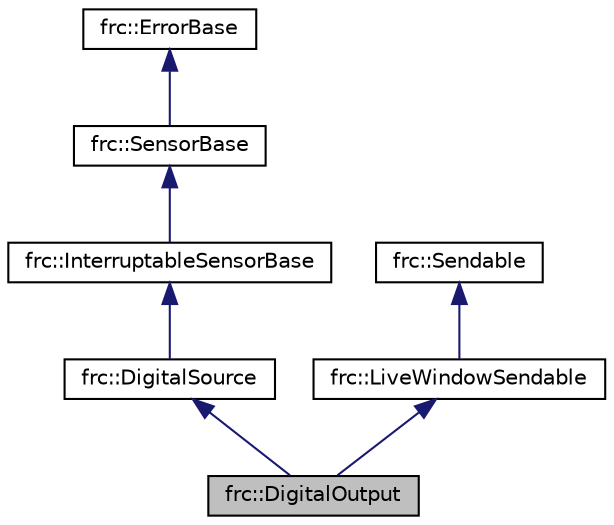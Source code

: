 digraph "frc::DigitalOutput"
{
  edge [fontname="Helvetica",fontsize="10",labelfontname="Helvetica",labelfontsize="10"];
  node [fontname="Helvetica",fontsize="10",shape=record];
  Node1 [label="frc::DigitalOutput",height=0.2,width=0.4,color="black", fillcolor="grey75", style="filled", fontcolor="black"];
  Node2 -> Node1 [dir="back",color="midnightblue",fontsize="10",style="solid",fontname="Helvetica"];
  Node2 [label="frc::DigitalSource",height=0.2,width=0.4,color="black", fillcolor="white", style="filled",URL="$classfrc_1_1DigitalSource.html",tooltip="DigitalSource Interface. "];
  Node3 -> Node2 [dir="back",color="midnightblue",fontsize="10",style="solid",fontname="Helvetica"];
  Node3 [label="frc::InterruptableSensorBase",height=0.2,width=0.4,color="black", fillcolor="white", style="filled",URL="$classfrc_1_1InterruptableSensorBase.html"];
  Node4 -> Node3 [dir="back",color="midnightblue",fontsize="10",style="solid",fontname="Helvetica"];
  Node4 [label="frc::SensorBase",height=0.2,width=0.4,color="black", fillcolor="white", style="filled",URL="$classfrc_1_1SensorBase.html",tooltip="Base class for all sensors. "];
  Node5 -> Node4 [dir="back",color="midnightblue",fontsize="10",style="solid",fontname="Helvetica"];
  Node5 [label="frc::ErrorBase",height=0.2,width=0.4,color="black", fillcolor="white", style="filled",URL="$classfrc_1_1ErrorBase.html",tooltip="Base class for most objects. "];
  Node6 -> Node1 [dir="back",color="midnightblue",fontsize="10",style="solid",fontname="Helvetica"];
  Node6 [label="frc::LiveWindowSendable",height=0.2,width=0.4,color="black", fillcolor="white", style="filled",URL="$classfrc_1_1LiveWindowSendable.html",tooltip="Live Window Sendable is a special type of object sendable to the live window. "];
  Node7 -> Node6 [dir="back",color="midnightblue",fontsize="10",style="solid",fontname="Helvetica"];
  Node7 [label="frc::Sendable",height=0.2,width=0.4,color="black", fillcolor="white", style="filled",URL="$classfrc_1_1Sendable.html"];
}

